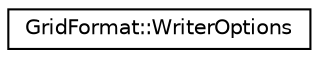 digraph "Graphical Class Hierarchy"
{
 // LATEX_PDF_SIZE
  edge [fontname="Helvetica",fontsize="10",labelfontname="Helvetica",labelfontsize="10"];
  node [fontname="Helvetica",fontsize="10",shape=record];
  rankdir="LR";
  Node0 [label="GridFormat::WriterOptions",height=0.2,width=0.4,color="black", fillcolor="white", style="filled",URL="$structGridFormat_1_1WriterOptions.html",tooltip="Options that writer implementations can pass to the base class."];
}
